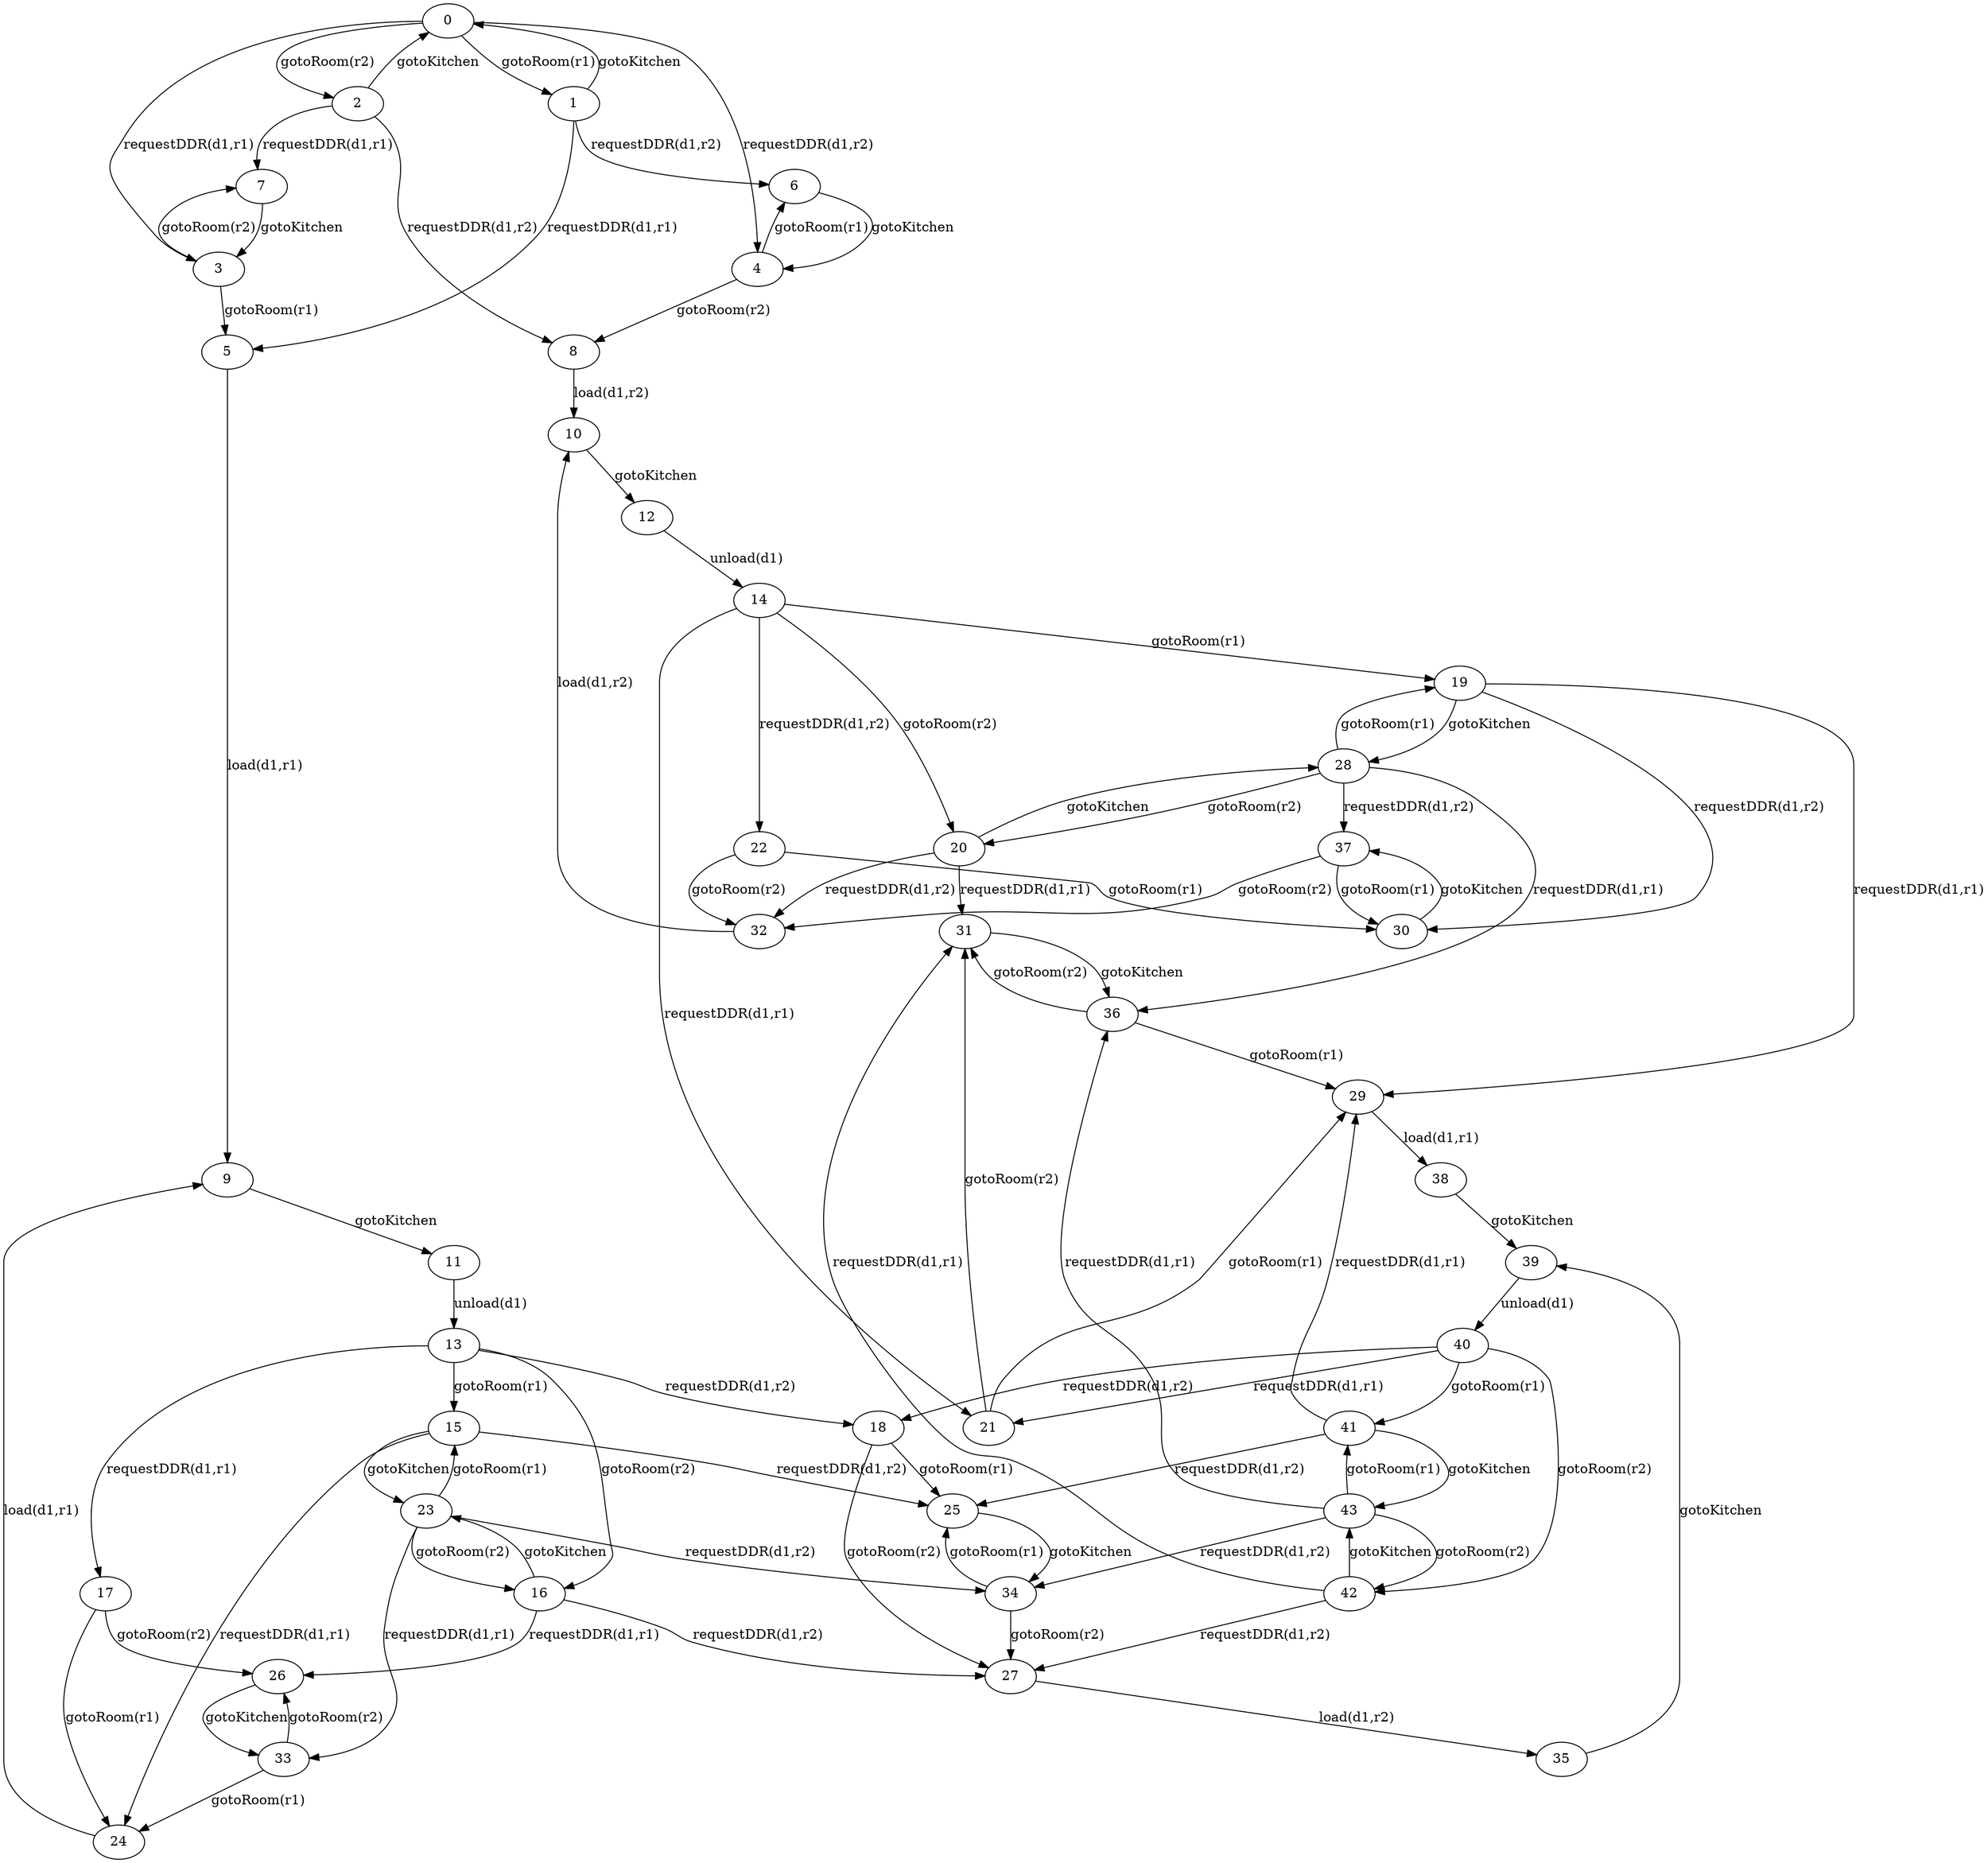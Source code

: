 digraph G {
	0;
	1;
	2;
	3;
	4;
	5;
	6;
	7;
	8;
	9;
	10;
	11;
	12;
	13;
	14;
	15;
	16;
	17;
	18;
	19;
	20;
	21;
	22;
	23;
	24;
	25;
	26;
	27;
	28;
	29;
	30;
	31;
	32;
	33;
	34;
	35;
	36;
	37;
	38;
	39;
	40;
	41;
	42;
	43;
	0 -> 1 [label="gotoRoom(r1)"];
	0 -> 2 [label="gotoRoom(r2)"];
	0 -> 3 [label="requestDDR(d1,r1)"];
	0 -> 4 [label="requestDDR(d1,r2)"];
	1 -> 0 [label="gotoKitchen"];
	1 -> 5 [label="requestDDR(d1,r1)"];
	1 -> 6 [label="requestDDR(d1,r2)"];
	2 -> 0 [label="gotoKitchen"];
	2 -> 7 [label="requestDDR(d1,r1)"];
	2 -> 8 [label="requestDDR(d1,r2)"];
	3 -> 5 [label="gotoRoom(r1)"];
	3 -> 7 [label="gotoRoom(r2)"];
	4 -> 6 [label="gotoRoom(r1)"];
	4 -> 8 [label="gotoRoom(r2)"];
	5 -> 9 [label="load(d1,r1)"];
	6 -> 4 [label="gotoKitchen"];
	7 -> 3 [label="gotoKitchen"];
	8 -> 10 [label="load(d1,r2)"];
	9 -> 11 [label="gotoKitchen"];
	10 -> 12 [label="gotoKitchen"];
	11 -> 13 [label="unload(d1)"];
	12 -> 14 [label="unload(d1)"];
	13 -> 15 [label="gotoRoom(r1)"];
	13 -> 16 [label="gotoRoom(r2)"];
	13 -> 17 [label="requestDDR(d1,r1)"];
	13 -> 18 [label="requestDDR(d1,r2)"];
	14 -> 19 [label="gotoRoom(r1)"];
	14 -> 20 [label="gotoRoom(r2)"];
	14 -> 21 [label="requestDDR(d1,r1)"];
	14 -> 22 [label="requestDDR(d1,r2)"];
	15 -> 23 [label="gotoKitchen"];
	15 -> 24 [label="requestDDR(d1,r1)"];
	15 -> 25 [label="requestDDR(d1,r2)"];
	16 -> 23 [label="gotoKitchen"];
	16 -> 26 [label="requestDDR(d1,r1)"];
	16 -> 27 [label="requestDDR(d1,r2)"];
	17 -> 24 [label="gotoRoom(r1)"];
	17 -> 26 [label="gotoRoom(r2)"];
	18 -> 25 [label="gotoRoom(r1)"];
	18 -> 27 [label="gotoRoom(r2)"];
	19 -> 28 [label="gotoKitchen"];
	19 -> 29 [label="requestDDR(d1,r1)"];
	19 -> 30 [label="requestDDR(d1,r2)"];
	20 -> 28 [label="gotoKitchen"];
	20 -> 31 [label="requestDDR(d1,r1)"];
	20 -> 32 [label="requestDDR(d1,r2)"];
	21 -> 29 [label="gotoRoom(r1)"];
	21 -> 31 [label="gotoRoom(r2)"];
	22 -> 30 [label="gotoRoom(r1)"];
	22 -> 32 [label="gotoRoom(r2)"];
	23 -> 15 [label="gotoRoom(r1)"];
	23 -> 16 [label="gotoRoom(r2)"];
	23 -> 33 [label="requestDDR(d1,r1)"];
	23 -> 34 [label="requestDDR(d1,r2)"];
	24 -> 9 [label="load(d1,r1)"];
	25 -> 34 [label="gotoKitchen"];
	26 -> 33 [label="gotoKitchen"];
	27 -> 35 [label="load(d1,r2)"];
	28 -> 19 [label="gotoRoom(r1)"];
	28 -> 20 [label="gotoRoom(r2)"];
	28 -> 36 [label="requestDDR(d1,r1)"];
	28 -> 37 [label="requestDDR(d1,r2)"];
	29 -> 38 [label="load(d1,r1)"];
	30 -> 37 [label="gotoKitchen"];
	31 -> 36 [label="gotoKitchen"];
	32 -> 10 [label="load(d1,r2)"];
	33 -> 24 [label="gotoRoom(r1)"];
	33 -> 26 [label="gotoRoom(r2)"];
	34 -> 25 [label="gotoRoom(r1)"];
	34 -> 27 [label="gotoRoom(r2)"];
	35 -> 39 [label="gotoKitchen"];
	36 -> 29 [label="gotoRoom(r1)"];
	36 -> 31 [label="gotoRoom(r2)"];
	37 -> 30 [label="gotoRoom(r1)"];
	37 -> 32 [label="gotoRoom(r2)"];
	38 -> 39 [label="gotoKitchen"];
	39 -> 40 [label="unload(d1)"];
	40 -> 41 [label="gotoRoom(r1)"];
	40 -> 42 [label="gotoRoom(r2)"];
	40 -> 21 [label="requestDDR(d1,r1)"];
	40 -> 18 [label="requestDDR(d1,r2)"];
	41 -> 43 [label="gotoKitchen"];
	41 -> 29 [label="requestDDR(d1,r1)"];
	41 -> 25 [label="requestDDR(d1,r2)"];
	42 -> 43 [label="gotoKitchen"];
	42 -> 31 [label="requestDDR(d1,r1)"];
	42 -> 27 [label="requestDDR(d1,r2)"];
	43 -> 41 [label="gotoRoom(r1)"];
	43 -> 42 [label="gotoRoom(r2)"];
	43 -> 36 [label="requestDDR(d1,r1)"];
	43 -> 34 [label="requestDDR(d1,r2)"];
}
